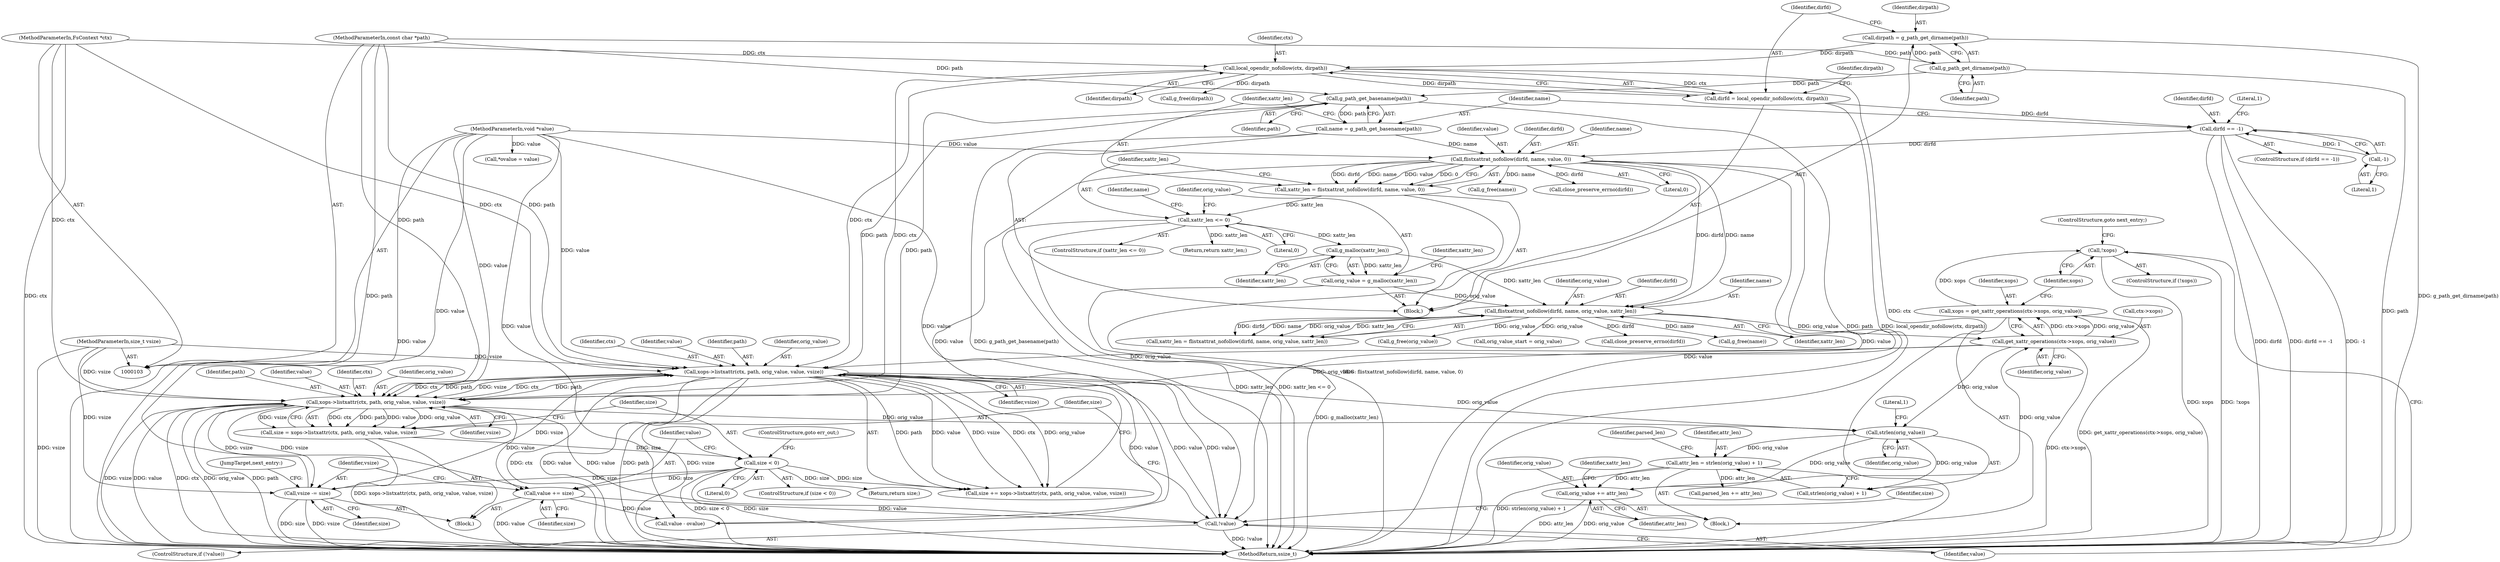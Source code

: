 digraph "0_qemu_4ffcdef4277a91af15a3c09f7d16af072c29f3f2@pointer" {
"1000212" [label="(Call,!xops)"];
"1000204" [label="(Call,xops = get_xattr_operations(ctx->xops, orig_value))"];
"1000206" [label="(Call,get_xattr_operations(ctx->xops, orig_value))"];
"1000260" [label="(Call,orig_value += attr_len)"];
"1000251" [label="(Call,attr_len = strlen(orig_value) + 1)"];
"1000254" [label="(Call,strlen(orig_value))"];
"1000222" [label="(Call,xops->listxattr(ctx, path, orig_value, value, vsize))"];
"1000232" [label="(Call,xops->listxattr(ctx, path, orig_value, value, vsize))"];
"1000135" [label="(Call,local_opendir_nofollow(ctx, dirpath))"];
"1000104" [label="(MethodParameterIn,FsContext *ctx)"];
"1000129" [label="(Call,dirpath = g_path_get_dirname(path))"];
"1000131" [label="(Call,g_path_get_dirname(path))"];
"1000105" [label="(MethodParameterIn,const char *path)"];
"1000151" [label="(Call,g_path_get_basename(path))"];
"1000217" [label="(Call,!value)"];
"1000155" [label="(Call,flistxattrat_nofollow(dirfd, name, value, 0))"];
"1000141" [label="(Call,dirfd == -1)"];
"1000133" [label="(Call,dirfd = local_opendir_nofollow(ctx, dirpath))"];
"1000143" [label="(Call,-1)"];
"1000149" [label="(Call,name = g_path_get_basename(path))"];
"1000106" [label="(MethodParameterIn,void *value)"];
"1000244" [label="(Call,value += size)"];
"1000239" [label="(Call,size < 0)"];
"1000230" [label="(Call,size = xops->listxattr(ctx, path, orig_value, value, vsize))"];
"1000247" [label="(Call,vsize -= size)"];
"1000107" [label="(MethodParameterIn,size_t vsize)"];
"1000177" [label="(Call,flistxattrat_nofollow(dirfd, name, orig_value, xattr_len))"];
"1000171" [label="(Call,orig_value = g_malloc(xattr_len))"];
"1000173" [label="(Call,g_malloc(xattr_len))"];
"1000161" [label="(Call,xattr_len <= 0)"];
"1000153" [label="(Call,xattr_len = flistxattrat_nofollow(dirfd, name, value, 0))"];
"1000135" [label="(Call,local_opendir_nofollow(ctx, dirpath))"];
"1000274" [label="(Return,return size;)"];
"1000150" [label="(Identifier,name)"];
"1000249" [label="(Identifier,size)"];
"1000156" [label="(Identifier,dirfd)"];
"1000245" [label="(Identifier,value)"];
"1000191" [label="(Call,g_free(orig_value))"];
"1000163" [label="(Literal,0)"];
"1000161" [label="(Call,xattr_len <= 0)"];
"1000257" [label="(Call,parsed_len += attr_len)"];
"1000250" [label="(JumpTarget,next_entry:)"];
"1000213" [label="(Identifier,xops)"];
"1000176" [label="(Identifier,xattr_len)"];
"1000232" [label="(Call,xops->listxattr(ctx, path, orig_value, value, vsize))"];
"1000179" [label="(Identifier,name)"];
"1000107" [label="(MethodParameterIn,size_t vsize)"];
"1000229" [label="(Block,)"];
"1000165" [label="(Call,g_free(name))"];
"1000143" [label="(Call,-1)"];
"1000154" [label="(Identifier,xattr_len)"];
"1000254" [label="(Call,strlen(orig_value))"];
"1000134" [label="(Identifier,dirfd)"];
"1000196" [label="(Call,orig_value_start = orig_value)"];
"1000239" [label="(Call,size < 0)"];
"1000230" [label="(Call,size = xops->listxattr(ctx, path, orig_value, value, vsize))"];
"1000172" [label="(Identifier,orig_value)"];
"1000222" [label="(Call,xops->listxattr(ctx, path, orig_value, value, vsize))"];
"1000212" [label="(Call,!xops)"];
"1000166" [label="(Identifier,name)"];
"1000104" [label="(MethodParameterIn,FsContext *ctx)"];
"1000261" [label="(Identifier,orig_value)"];
"1000243" [label="(ControlStructure,goto err_out;)"];
"1000142" [label="(Identifier,dirfd)"];
"1000132" [label="(Identifier,path)"];
"1000177" [label="(Call,flistxattrat_nofollow(dirfd, name, orig_value, xattr_len))"];
"1000211" [label="(ControlStructure,if (!xops))"];
"1000203" [label="(Block,)"];
"1000148" [label="(Literal,1)"];
"1000236" [label="(Identifier,value)"];
"1000140" [label="(ControlStructure,if (dirfd == -1))"];
"1000167" [label="(Call,close_preserve_errno(dirfd))"];
"1000205" [label="(Identifier,xops)"];
"1000131" [label="(Call,g_path_get_dirname(path))"];
"1000174" [label="(Identifier,xattr_len)"];
"1000149" [label="(Call,name = g_path_get_basename(path))"];
"1000260" [label="(Call,orig_value += attr_len)"];
"1000184" [label="(Call,close_preserve_errno(dirfd))"];
"1000182" [label="(Call,g_free(name))"];
"1000141" [label="(Call,dirfd == -1)"];
"1000233" [label="(Identifier,ctx)"];
"1000151" [label="(Call,g_path_get_basename(path))"];
"1000221" [label="(Identifier,size)"];
"1000139" [label="(Identifier,dirpath)"];
"1000207" [label="(Call,ctx->xops)"];
"1000235" [label="(Identifier,orig_value)"];
"1000244" [label="(Call,value += size)"];
"1000237" [label="(Identifier,vsize)"];
"1000231" [label="(Identifier,size)"];
"1000251" [label="(Call,attr_len = strlen(orig_value) + 1)"];
"1000160" [label="(ControlStructure,if (xattr_len <= 0))"];
"1000217" [label="(Call,!value)"];
"1000268" [label="(Call,value - ovalue)"];
"1000240" [label="(Identifier,size)"];
"1000224" [label="(Identifier,path)"];
"1000157" [label="(Identifier,name)"];
"1000138" [label="(Call,g_free(dirpath))"];
"1000129" [label="(Call,dirpath = g_path_get_dirname(path))"];
"1000158" [label="(Identifier,value)"];
"1000225" [label="(Identifier,orig_value)"];
"1000215" [label="(ControlStructure,goto next_entry;)"];
"1000201" [label="(Identifier,xattr_len)"];
"1000130" [label="(Identifier,dirpath)"];
"1000169" [label="(Return,return xattr_len;)"];
"1000247" [label="(Call,vsize -= size)"];
"1000256" [label="(Literal,1)"];
"1000136" [label="(Identifier,ctx)"];
"1000181" [label="(Identifier,xattr_len)"];
"1000206" [label="(Call,get_xattr_operations(ctx->xops, orig_value))"];
"1000159" [label="(Literal,0)"];
"1000220" [label="(Call,size += xops->listxattr(ctx, path, orig_value, value, vsize))"];
"1000153" [label="(Call,xattr_len = flistxattrat_nofollow(dirfd, name, value, 0))"];
"1000218" [label="(Identifier,value)"];
"1000180" [label="(Identifier,orig_value)"];
"1000223" [label="(Identifier,ctx)"];
"1000253" [label="(Call,strlen(orig_value) + 1)"];
"1000144" [label="(Literal,1)"];
"1000137" [label="(Identifier,dirpath)"];
"1000234" [label="(Identifier,path)"];
"1000248" [label="(Identifier,vsize)"];
"1000246" [label="(Identifier,size)"];
"1000175" [label="(Call,xattr_len = flistxattrat_nofollow(dirfd, name, orig_value, xattr_len))"];
"1000162" [label="(Identifier,xattr_len)"];
"1000155" [label="(Call,flistxattrat_nofollow(dirfd, name, value, 0))"];
"1000108" [label="(Block,)"];
"1000204" [label="(Call,xops = get_xattr_operations(ctx->xops, orig_value))"];
"1000216" [label="(ControlStructure,if (!value))"];
"1000262" [label="(Identifier,attr_len)"];
"1000210" [label="(Identifier,orig_value)"];
"1000258" [label="(Identifier,parsed_len)"];
"1000133" [label="(Call,dirfd = local_opendir_nofollow(ctx, dirpath))"];
"1000178" [label="(Identifier,dirfd)"];
"1000173" [label="(Call,g_malloc(xattr_len))"];
"1000241" [label="(Literal,0)"];
"1000114" [label="(Call,*ovalue = value)"];
"1000238" [label="(ControlStructure,if (size < 0))"];
"1000227" [label="(Identifier,vsize)"];
"1000105" [label="(MethodParameterIn,const char *path)"];
"1000152" [label="(Identifier,path)"];
"1000252" [label="(Identifier,attr_len)"];
"1000276" [label="(MethodReturn,ssize_t)"];
"1000106" [label="(MethodParameterIn,void *value)"];
"1000226" [label="(Identifier,value)"];
"1000171" [label="(Call,orig_value = g_malloc(xattr_len))"];
"1000255" [label="(Identifier,orig_value)"];
"1000212" -> "1000211"  [label="AST: "];
"1000212" -> "1000213"  [label="CFG: "];
"1000213" -> "1000212"  [label="AST: "];
"1000215" -> "1000212"  [label="CFG: "];
"1000218" -> "1000212"  [label="CFG: "];
"1000212" -> "1000276"  [label="DDG: !xops"];
"1000212" -> "1000276"  [label="DDG: xops"];
"1000204" -> "1000212"  [label="DDG: xops"];
"1000204" -> "1000203"  [label="AST: "];
"1000204" -> "1000206"  [label="CFG: "];
"1000205" -> "1000204"  [label="AST: "];
"1000206" -> "1000204"  [label="AST: "];
"1000213" -> "1000204"  [label="CFG: "];
"1000204" -> "1000276"  [label="DDG: get_xattr_operations(ctx->xops, orig_value)"];
"1000206" -> "1000204"  [label="DDG: ctx->xops"];
"1000206" -> "1000204"  [label="DDG: orig_value"];
"1000206" -> "1000210"  [label="CFG: "];
"1000207" -> "1000206"  [label="AST: "];
"1000210" -> "1000206"  [label="AST: "];
"1000206" -> "1000276"  [label="DDG: ctx->xops"];
"1000260" -> "1000206"  [label="DDG: orig_value"];
"1000177" -> "1000206"  [label="DDG: orig_value"];
"1000206" -> "1000222"  [label="DDG: orig_value"];
"1000206" -> "1000232"  [label="DDG: orig_value"];
"1000206" -> "1000254"  [label="DDG: orig_value"];
"1000260" -> "1000203"  [label="AST: "];
"1000260" -> "1000262"  [label="CFG: "];
"1000261" -> "1000260"  [label="AST: "];
"1000262" -> "1000260"  [label="AST: "];
"1000201" -> "1000260"  [label="CFG: "];
"1000260" -> "1000276"  [label="DDG: attr_len"];
"1000260" -> "1000276"  [label="DDG: orig_value"];
"1000251" -> "1000260"  [label="DDG: attr_len"];
"1000254" -> "1000260"  [label="DDG: orig_value"];
"1000251" -> "1000203"  [label="AST: "];
"1000251" -> "1000253"  [label="CFG: "];
"1000252" -> "1000251"  [label="AST: "];
"1000253" -> "1000251"  [label="AST: "];
"1000258" -> "1000251"  [label="CFG: "];
"1000251" -> "1000276"  [label="DDG: strlen(orig_value) + 1"];
"1000254" -> "1000251"  [label="DDG: orig_value"];
"1000251" -> "1000257"  [label="DDG: attr_len"];
"1000254" -> "1000253"  [label="AST: "];
"1000254" -> "1000255"  [label="CFG: "];
"1000255" -> "1000254"  [label="AST: "];
"1000256" -> "1000254"  [label="CFG: "];
"1000254" -> "1000253"  [label="DDG: orig_value"];
"1000222" -> "1000254"  [label="DDG: orig_value"];
"1000232" -> "1000254"  [label="DDG: orig_value"];
"1000222" -> "1000220"  [label="AST: "];
"1000222" -> "1000227"  [label="CFG: "];
"1000223" -> "1000222"  [label="AST: "];
"1000224" -> "1000222"  [label="AST: "];
"1000225" -> "1000222"  [label="AST: "];
"1000226" -> "1000222"  [label="AST: "];
"1000227" -> "1000222"  [label="AST: "];
"1000220" -> "1000222"  [label="CFG: "];
"1000222" -> "1000276"  [label="DDG: vsize"];
"1000222" -> "1000276"  [label="DDG: ctx"];
"1000222" -> "1000276"  [label="DDG: value"];
"1000222" -> "1000276"  [label="DDG: path"];
"1000222" -> "1000217"  [label="DDG: value"];
"1000222" -> "1000220"  [label="DDG: path"];
"1000222" -> "1000220"  [label="DDG: value"];
"1000222" -> "1000220"  [label="DDG: vsize"];
"1000222" -> "1000220"  [label="DDG: ctx"];
"1000222" -> "1000220"  [label="DDG: orig_value"];
"1000232" -> "1000222"  [label="DDG: ctx"];
"1000232" -> "1000222"  [label="DDG: path"];
"1000135" -> "1000222"  [label="DDG: ctx"];
"1000104" -> "1000222"  [label="DDG: ctx"];
"1000151" -> "1000222"  [label="DDG: path"];
"1000105" -> "1000222"  [label="DDG: path"];
"1000217" -> "1000222"  [label="DDG: value"];
"1000106" -> "1000222"  [label="DDG: value"];
"1000247" -> "1000222"  [label="DDG: vsize"];
"1000107" -> "1000222"  [label="DDG: vsize"];
"1000222" -> "1000232"  [label="DDG: ctx"];
"1000222" -> "1000232"  [label="DDG: path"];
"1000222" -> "1000232"  [label="DDG: vsize"];
"1000222" -> "1000268"  [label="DDG: value"];
"1000232" -> "1000230"  [label="AST: "];
"1000232" -> "1000237"  [label="CFG: "];
"1000233" -> "1000232"  [label="AST: "];
"1000234" -> "1000232"  [label="AST: "];
"1000235" -> "1000232"  [label="AST: "];
"1000236" -> "1000232"  [label="AST: "];
"1000237" -> "1000232"  [label="AST: "];
"1000230" -> "1000232"  [label="CFG: "];
"1000232" -> "1000276"  [label="DDG: vsize"];
"1000232" -> "1000276"  [label="DDG: value"];
"1000232" -> "1000276"  [label="DDG: ctx"];
"1000232" -> "1000276"  [label="DDG: orig_value"];
"1000232" -> "1000276"  [label="DDG: path"];
"1000232" -> "1000230"  [label="DDG: ctx"];
"1000232" -> "1000230"  [label="DDG: path"];
"1000232" -> "1000230"  [label="DDG: value"];
"1000232" -> "1000230"  [label="DDG: orig_value"];
"1000232" -> "1000230"  [label="DDG: vsize"];
"1000135" -> "1000232"  [label="DDG: ctx"];
"1000104" -> "1000232"  [label="DDG: ctx"];
"1000151" -> "1000232"  [label="DDG: path"];
"1000105" -> "1000232"  [label="DDG: path"];
"1000217" -> "1000232"  [label="DDG: value"];
"1000106" -> "1000232"  [label="DDG: value"];
"1000247" -> "1000232"  [label="DDG: vsize"];
"1000107" -> "1000232"  [label="DDG: vsize"];
"1000232" -> "1000244"  [label="DDG: value"];
"1000232" -> "1000247"  [label="DDG: vsize"];
"1000135" -> "1000133"  [label="AST: "];
"1000135" -> "1000137"  [label="CFG: "];
"1000136" -> "1000135"  [label="AST: "];
"1000137" -> "1000135"  [label="AST: "];
"1000133" -> "1000135"  [label="CFG: "];
"1000135" -> "1000276"  [label="DDG: ctx"];
"1000135" -> "1000133"  [label="DDG: ctx"];
"1000135" -> "1000133"  [label="DDG: dirpath"];
"1000104" -> "1000135"  [label="DDG: ctx"];
"1000129" -> "1000135"  [label="DDG: dirpath"];
"1000135" -> "1000138"  [label="DDG: dirpath"];
"1000104" -> "1000103"  [label="AST: "];
"1000104" -> "1000276"  [label="DDG: ctx"];
"1000129" -> "1000108"  [label="AST: "];
"1000129" -> "1000131"  [label="CFG: "];
"1000130" -> "1000129"  [label="AST: "];
"1000131" -> "1000129"  [label="AST: "];
"1000134" -> "1000129"  [label="CFG: "];
"1000129" -> "1000276"  [label="DDG: g_path_get_dirname(path)"];
"1000131" -> "1000129"  [label="DDG: path"];
"1000131" -> "1000132"  [label="CFG: "];
"1000132" -> "1000131"  [label="AST: "];
"1000131" -> "1000276"  [label="DDG: path"];
"1000105" -> "1000131"  [label="DDG: path"];
"1000131" -> "1000151"  [label="DDG: path"];
"1000105" -> "1000103"  [label="AST: "];
"1000105" -> "1000276"  [label="DDG: path"];
"1000105" -> "1000151"  [label="DDG: path"];
"1000151" -> "1000149"  [label="AST: "];
"1000151" -> "1000152"  [label="CFG: "];
"1000152" -> "1000151"  [label="AST: "];
"1000149" -> "1000151"  [label="CFG: "];
"1000151" -> "1000276"  [label="DDG: path"];
"1000151" -> "1000149"  [label="DDG: path"];
"1000217" -> "1000216"  [label="AST: "];
"1000217" -> "1000218"  [label="CFG: "];
"1000218" -> "1000217"  [label="AST: "];
"1000221" -> "1000217"  [label="CFG: "];
"1000231" -> "1000217"  [label="CFG: "];
"1000217" -> "1000276"  [label="DDG: !value"];
"1000155" -> "1000217"  [label="DDG: value"];
"1000244" -> "1000217"  [label="DDG: value"];
"1000106" -> "1000217"  [label="DDG: value"];
"1000155" -> "1000153"  [label="AST: "];
"1000155" -> "1000159"  [label="CFG: "];
"1000156" -> "1000155"  [label="AST: "];
"1000157" -> "1000155"  [label="AST: "];
"1000158" -> "1000155"  [label="AST: "];
"1000159" -> "1000155"  [label="AST: "];
"1000153" -> "1000155"  [label="CFG: "];
"1000155" -> "1000276"  [label="DDG: value"];
"1000155" -> "1000153"  [label="DDG: dirfd"];
"1000155" -> "1000153"  [label="DDG: name"];
"1000155" -> "1000153"  [label="DDG: value"];
"1000155" -> "1000153"  [label="DDG: 0"];
"1000141" -> "1000155"  [label="DDG: dirfd"];
"1000149" -> "1000155"  [label="DDG: name"];
"1000106" -> "1000155"  [label="DDG: value"];
"1000155" -> "1000165"  [label="DDG: name"];
"1000155" -> "1000167"  [label="DDG: dirfd"];
"1000155" -> "1000177"  [label="DDG: dirfd"];
"1000155" -> "1000177"  [label="DDG: name"];
"1000155" -> "1000268"  [label="DDG: value"];
"1000141" -> "1000140"  [label="AST: "];
"1000141" -> "1000143"  [label="CFG: "];
"1000142" -> "1000141"  [label="AST: "];
"1000143" -> "1000141"  [label="AST: "];
"1000148" -> "1000141"  [label="CFG: "];
"1000150" -> "1000141"  [label="CFG: "];
"1000141" -> "1000276"  [label="DDG: dirfd"];
"1000141" -> "1000276"  [label="DDG: dirfd == -1"];
"1000141" -> "1000276"  [label="DDG: -1"];
"1000133" -> "1000141"  [label="DDG: dirfd"];
"1000143" -> "1000141"  [label="DDG: 1"];
"1000133" -> "1000108"  [label="AST: "];
"1000134" -> "1000133"  [label="AST: "];
"1000139" -> "1000133"  [label="CFG: "];
"1000133" -> "1000276"  [label="DDG: local_opendir_nofollow(ctx, dirpath)"];
"1000143" -> "1000144"  [label="CFG: "];
"1000144" -> "1000143"  [label="AST: "];
"1000149" -> "1000108"  [label="AST: "];
"1000150" -> "1000149"  [label="AST: "];
"1000154" -> "1000149"  [label="CFG: "];
"1000149" -> "1000276"  [label="DDG: g_path_get_basename(path)"];
"1000106" -> "1000103"  [label="AST: "];
"1000106" -> "1000276"  [label="DDG: value"];
"1000106" -> "1000114"  [label="DDG: value"];
"1000106" -> "1000244"  [label="DDG: value"];
"1000106" -> "1000268"  [label="DDG: value"];
"1000244" -> "1000229"  [label="AST: "];
"1000244" -> "1000246"  [label="CFG: "];
"1000245" -> "1000244"  [label="AST: "];
"1000246" -> "1000244"  [label="AST: "];
"1000248" -> "1000244"  [label="CFG: "];
"1000244" -> "1000276"  [label="DDG: value"];
"1000239" -> "1000244"  [label="DDG: size"];
"1000244" -> "1000268"  [label="DDG: value"];
"1000239" -> "1000238"  [label="AST: "];
"1000239" -> "1000241"  [label="CFG: "];
"1000240" -> "1000239"  [label="AST: "];
"1000241" -> "1000239"  [label="AST: "];
"1000243" -> "1000239"  [label="CFG: "];
"1000245" -> "1000239"  [label="CFG: "];
"1000239" -> "1000276"  [label="DDG: size < 0"];
"1000239" -> "1000276"  [label="DDG: size"];
"1000239" -> "1000220"  [label="DDG: size"];
"1000230" -> "1000239"  [label="DDG: size"];
"1000239" -> "1000247"  [label="DDG: size"];
"1000239" -> "1000274"  [label="DDG: size"];
"1000230" -> "1000229"  [label="AST: "];
"1000231" -> "1000230"  [label="AST: "];
"1000240" -> "1000230"  [label="CFG: "];
"1000230" -> "1000276"  [label="DDG: xops->listxattr(ctx, path, orig_value, value, vsize)"];
"1000247" -> "1000229"  [label="AST: "];
"1000247" -> "1000249"  [label="CFG: "];
"1000248" -> "1000247"  [label="AST: "];
"1000249" -> "1000247"  [label="AST: "];
"1000250" -> "1000247"  [label="CFG: "];
"1000247" -> "1000276"  [label="DDG: vsize"];
"1000247" -> "1000276"  [label="DDG: size"];
"1000107" -> "1000247"  [label="DDG: vsize"];
"1000107" -> "1000103"  [label="AST: "];
"1000107" -> "1000276"  [label="DDG: vsize"];
"1000177" -> "1000175"  [label="AST: "];
"1000177" -> "1000181"  [label="CFG: "];
"1000178" -> "1000177"  [label="AST: "];
"1000179" -> "1000177"  [label="AST: "];
"1000180" -> "1000177"  [label="AST: "];
"1000181" -> "1000177"  [label="AST: "];
"1000175" -> "1000177"  [label="CFG: "];
"1000177" -> "1000175"  [label="DDG: dirfd"];
"1000177" -> "1000175"  [label="DDG: name"];
"1000177" -> "1000175"  [label="DDG: orig_value"];
"1000177" -> "1000175"  [label="DDG: xattr_len"];
"1000171" -> "1000177"  [label="DDG: orig_value"];
"1000173" -> "1000177"  [label="DDG: xattr_len"];
"1000177" -> "1000182"  [label="DDG: name"];
"1000177" -> "1000184"  [label="DDG: dirfd"];
"1000177" -> "1000191"  [label="DDG: orig_value"];
"1000177" -> "1000196"  [label="DDG: orig_value"];
"1000171" -> "1000108"  [label="AST: "];
"1000171" -> "1000173"  [label="CFG: "];
"1000172" -> "1000171"  [label="AST: "];
"1000173" -> "1000171"  [label="AST: "];
"1000176" -> "1000171"  [label="CFG: "];
"1000171" -> "1000276"  [label="DDG: g_malloc(xattr_len)"];
"1000173" -> "1000171"  [label="DDG: xattr_len"];
"1000173" -> "1000174"  [label="CFG: "];
"1000174" -> "1000173"  [label="AST: "];
"1000161" -> "1000173"  [label="DDG: xattr_len"];
"1000161" -> "1000160"  [label="AST: "];
"1000161" -> "1000163"  [label="CFG: "];
"1000162" -> "1000161"  [label="AST: "];
"1000163" -> "1000161"  [label="AST: "];
"1000166" -> "1000161"  [label="CFG: "];
"1000172" -> "1000161"  [label="CFG: "];
"1000161" -> "1000276"  [label="DDG: xattr_len"];
"1000161" -> "1000276"  [label="DDG: xattr_len <= 0"];
"1000153" -> "1000161"  [label="DDG: xattr_len"];
"1000161" -> "1000169"  [label="DDG: xattr_len"];
"1000153" -> "1000108"  [label="AST: "];
"1000154" -> "1000153"  [label="AST: "];
"1000162" -> "1000153"  [label="CFG: "];
"1000153" -> "1000276"  [label="DDG: flistxattrat_nofollow(dirfd, name, value, 0)"];
}
